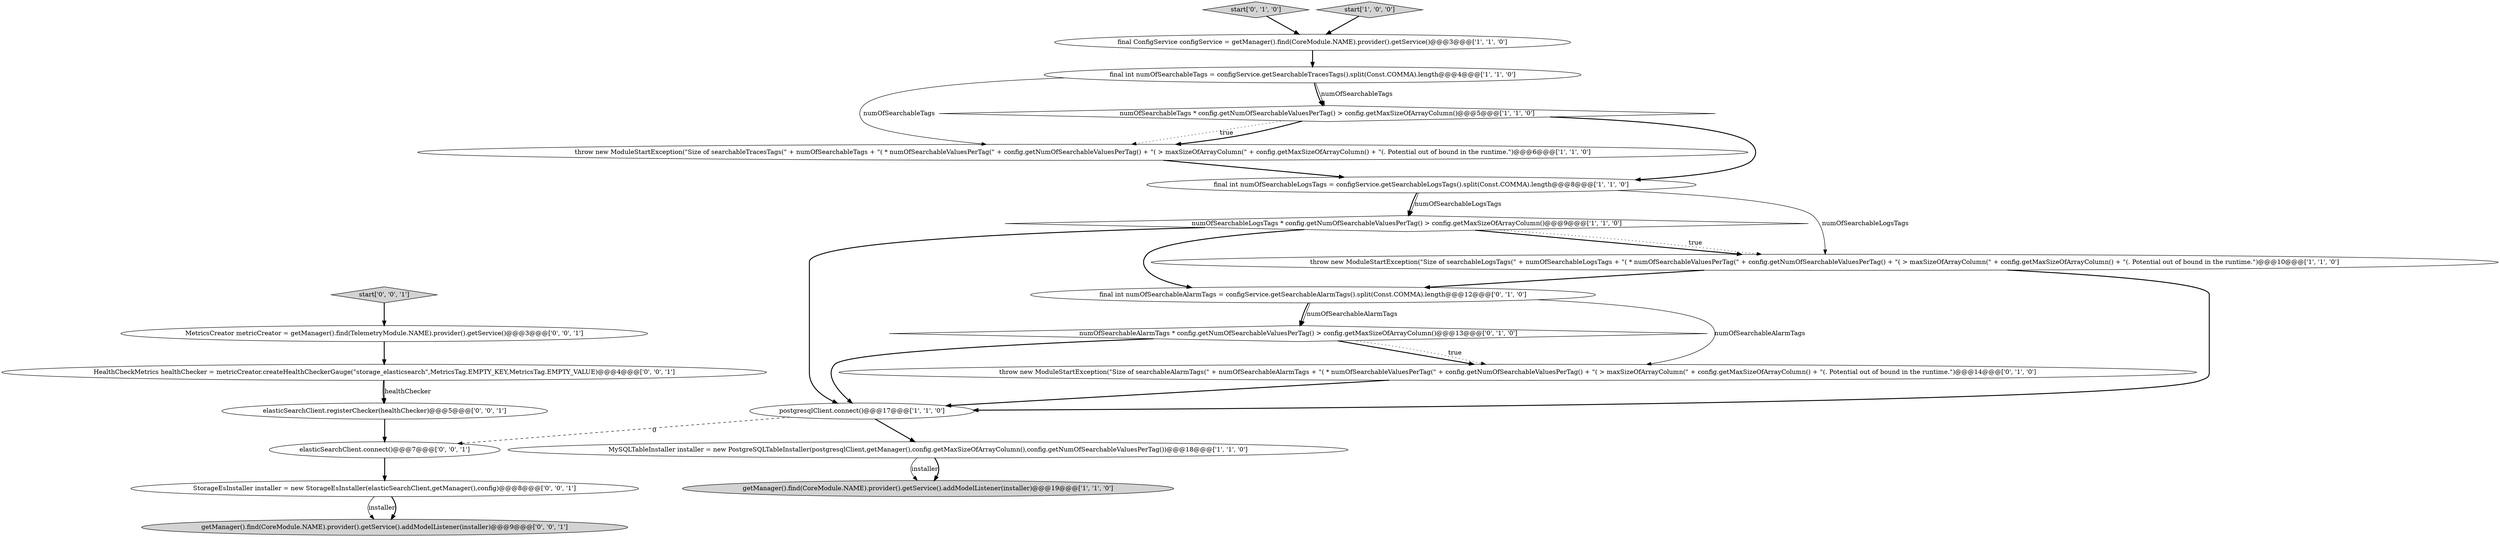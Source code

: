 digraph {
5 [style = filled, label = "final int numOfSearchableTags = configService.getSearchableTracesTags().split(Const.COMMA).length@@@4@@@['1', '1', '0']", fillcolor = white, shape = ellipse image = "AAA0AAABBB1BBB"];
4 [style = filled, label = "postgresqlClient.connect()@@@17@@@['1', '1', '0']", fillcolor = white, shape = ellipse image = "AAA0AAABBB1BBB"];
11 [style = filled, label = "numOfSearchableAlarmTags * config.getNumOfSearchableValuesPerTag() > config.getMaxSizeOfArrayColumn()@@@13@@@['0', '1', '0']", fillcolor = white, shape = diamond image = "AAA1AAABBB2BBB"];
12 [style = filled, label = "throw new ModuleStartException(\"Size of searchableAlarmTags(\" + numOfSearchableAlarmTags + \"( * numOfSearchableValuesPerTag(\" + config.getNumOfSearchableValuesPerTag() + \"( > maxSizeOfArrayColumn(\" + config.getMaxSizeOfArrayColumn() + \"(. Potential out of bound in the runtime.\")@@@14@@@['0', '1', '0']", fillcolor = white, shape = ellipse image = "AAA1AAABBB2BBB"];
17 [style = filled, label = "elasticSearchClient.registerChecker(healthChecker)@@@5@@@['0', '0', '1']", fillcolor = white, shape = ellipse image = "AAA0AAABBB3BBB"];
20 [style = filled, label = "elasticSearchClient.connect()@@@7@@@['0', '0', '1']", fillcolor = white, shape = ellipse image = "AAA0AAABBB3BBB"];
21 [style = filled, label = "start['0', '0', '1']", fillcolor = lightgray, shape = diamond image = "AAA0AAABBB3BBB"];
13 [style = filled, label = "final int numOfSearchableAlarmTags = configService.getSearchableAlarmTags().split(Const.COMMA).length@@@12@@@['0', '1', '0']", fillcolor = white, shape = ellipse image = "AAA1AAABBB2BBB"];
18 [style = filled, label = "getManager().find(CoreModule.NAME).provider().getService().addModelListener(installer)@@@9@@@['0', '0', '1']", fillcolor = lightgray, shape = ellipse image = "AAA0AAABBB3BBB"];
1 [style = filled, label = "numOfSearchableLogsTags * config.getNumOfSearchableValuesPerTag() > config.getMaxSizeOfArrayColumn()@@@9@@@['1', '1', '0']", fillcolor = white, shape = diamond image = "AAA0AAABBB1BBB"];
15 [style = filled, label = "StorageEsInstaller installer = new StorageEsInstaller(elasticSearchClient,getManager(),config)@@@8@@@['0', '0', '1']", fillcolor = white, shape = ellipse image = "AAA0AAABBB3BBB"];
10 [style = filled, label = "final int numOfSearchableLogsTags = configService.getSearchableLogsTags().split(Const.COMMA).length@@@8@@@['1', '1', '0']", fillcolor = white, shape = ellipse image = "AAA0AAABBB1BBB"];
8 [style = filled, label = "throw new ModuleStartException(\"Size of searchableTracesTags(\" + numOfSearchableTags + \"( * numOfSearchableValuesPerTag(\" + config.getNumOfSearchableValuesPerTag() + \"( > maxSizeOfArrayColumn(\" + config.getMaxSizeOfArrayColumn() + \"(. Potential out of bound in the runtime.\")@@@6@@@['1', '1', '0']", fillcolor = white, shape = ellipse image = "AAA0AAABBB1BBB"];
14 [style = filled, label = "start['0', '1', '0']", fillcolor = lightgray, shape = diamond image = "AAA0AAABBB2BBB"];
3 [style = filled, label = "throw new ModuleStartException(\"Size of searchableLogsTags(\" + numOfSearchableLogsTags + \"( * numOfSearchableValuesPerTag(\" + config.getNumOfSearchableValuesPerTag() + \"( > maxSizeOfArrayColumn(\" + config.getMaxSizeOfArrayColumn() + \"(. Potential out of bound in the runtime.\")@@@10@@@['1', '1', '0']", fillcolor = white, shape = ellipse image = "AAA0AAABBB1BBB"];
0 [style = filled, label = "getManager().find(CoreModule.NAME).provider().getService().addModelListener(installer)@@@19@@@['1', '1', '0']", fillcolor = lightgray, shape = ellipse image = "AAA0AAABBB1BBB"];
2 [style = filled, label = "numOfSearchableTags * config.getNumOfSearchableValuesPerTag() > config.getMaxSizeOfArrayColumn()@@@5@@@['1', '1', '0']", fillcolor = white, shape = diamond image = "AAA0AAABBB1BBB"];
19 [style = filled, label = "HealthCheckMetrics healthChecker = metricCreator.createHealthCheckerGauge(\"storage_elasticsearch\",MetricsTag.EMPTY_KEY,MetricsTag.EMPTY_VALUE)@@@4@@@['0', '0', '1']", fillcolor = white, shape = ellipse image = "AAA0AAABBB3BBB"];
7 [style = filled, label = "start['1', '0', '0']", fillcolor = lightgray, shape = diamond image = "AAA0AAABBB1BBB"];
9 [style = filled, label = "MySQLTableInstaller installer = new PostgreSQLTableInstaller(postgresqlClient,getManager(),config.getMaxSizeOfArrayColumn(),config.getNumOfSearchableValuesPerTag())@@@18@@@['1', '1', '0']", fillcolor = white, shape = ellipse image = "AAA0AAABBB1BBB"];
16 [style = filled, label = "MetricsCreator metricCreator = getManager().find(TelemetryModule.NAME).provider().getService()@@@3@@@['0', '0', '1']", fillcolor = white, shape = ellipse image = "AAA0AAABBB3BBB"];
6 [style = filled, label = "final ConfigService configService = getManager().find(CoreModule.NAME).provider().getService()@@@3@@@['1', '1', '0']", fillcolor = white, shape = ellipse image = "AAA0AAABBB1BBB"];
5->2 [style = bold, label=""];
11->4 [style = bold, label=""];
15->18 [style = solid, label="installer"];
11->12 [style = bold, label=""];
10->3 [style = solid, label="numOfSearchableLogsTags"];
11->12 [style = dotted, label="true"];
15->18 [style = bold, label=""];
2->8 [style = dotted, label="true"];
9->0 [style = solid, label="installer"];
16->19 [style = bold, label=""];
12->4 [style = bold, label=""];
20->15 [style = bold, label=""];
21->16 [style = bold, label=""];
5->8 [style = solid, label="numOfSearchableTags"];
7->6 [style = bold, label=""];
2->10 [style = bold, label=""];
9->0 [style = bold, label=""];
17->20 [style = bold, label=""];
3->13 [style = bold, label=""];
13->12 [style = solid, label="numOfSearchableAlarmTags"];
2->8 [style = bold, label=""];
10->1 [style = bold, label=""];
13->11 [style = bold, label=""];
1->3 [style = bold, label=""];
1->3 [style = dotted, label="true"];
10->1 [style = solid, label="numOfSearchableLogsTags"];
4->9 [style = bold, label=""];
19->17 [style = bold, label=""];
13->11 [style = solid, label="numOfSearchableAlarmTags"];
6->5 [style = bold, label=""];
14->6 [style = bold, label=""];
1->4 [style = bold, label=""];
4->20 [style = dashed, label="0"];
19->17 [style = solid, label="healthChecker"];
5->2 [style = solid, label="numOfSearchableTags"];
8->10 [style = bold, label=""];
3->4 [style = bold, label=""];
1->13 [style = bold, label=""];
}
